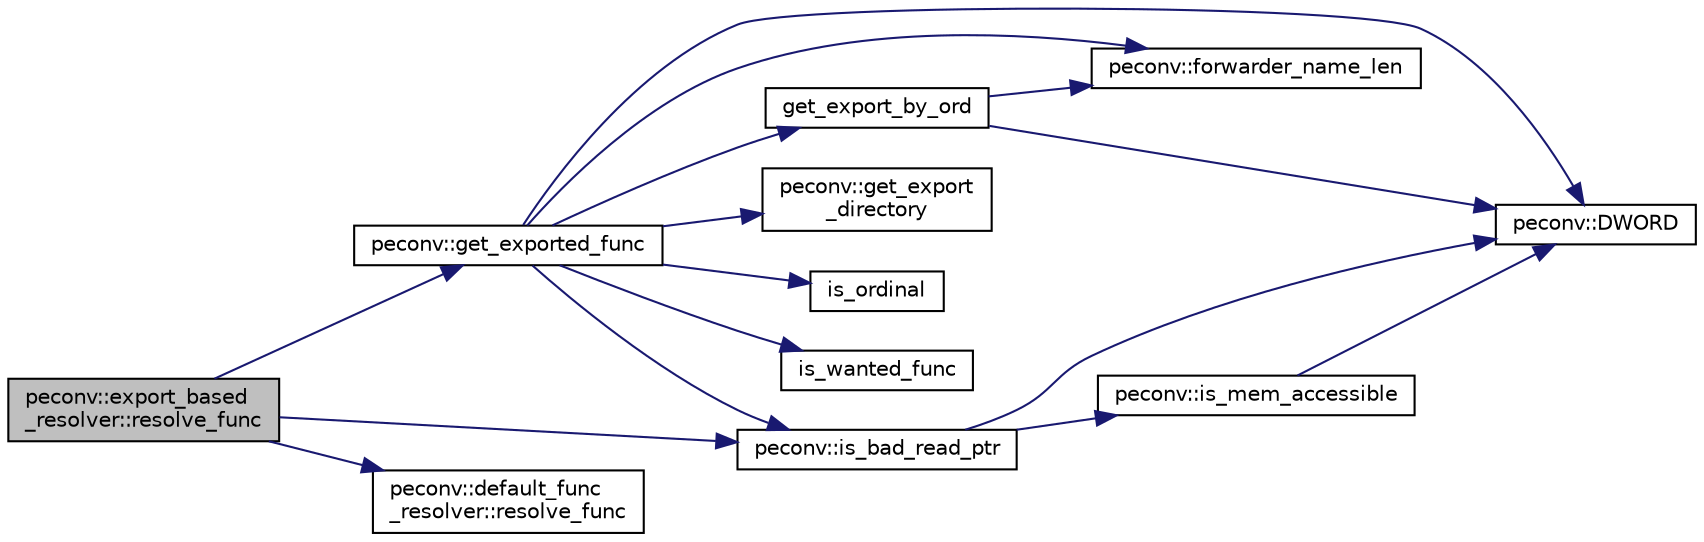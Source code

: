 digraph "peconv::export_based_resolver::resolve_func"
{
 // LATEX_PDF_SIZE
  edge [fontname="Helvetica",fontsize="10",labelfontname="Helvetica",labelfontsize="10"];
  node [fontname="Helvetica",fontsize="10",shape=record];
  rankdir="LR";
  Node1 [label="peconv::export_based\l_resolver::resolve_func",height=0.2,width=0.4,color="black", fillcolor="grey75", style="filled", fontcolor="black",tooltip=" "];
  Node1 -> Node2 [color="midnightblue",fontsize="10",style="solid",fontname="Helvetica"];
  Node2 [label="peconv::get_exported_func",height=0.2,width=0.4,color="black", fillcolor="white", style="filled",URL="$namespacepeconv.html#a81fd743876afa97b45eb997d814bad11",tooltip=" "];
  Node2 -> Node3 [color="midnightblue",fontsize="10",style="solid",fontname="Helvetica"];
  Node3 [label="peconv::DWORD",height=0.2,width=0.4,color="black", fillcolor="white", style="filled",URL="$namespacepeconv.html#abff674ea8e527f49f9741ff81596a15d",tooltip=" "];
  Node2 -> Node4 [color="midnightblue",fontsize="10",style="solid",fontname="Helvetica"];
  Node4 [label="peconv::forwarder_name_len",height=0.2,width=0.4,color="black", fillcolor="white", style="filled",URL="$namespacepeconv.html#a3b533a103defe4c62fdd1aabae46070c",tooltip=" "];
  Node2 -> Node5 [color="midnightblue",fontsize="10",style="solid",fontname="Helvetica"];
  Node5 [label="get_export_by_ord",height=0.2,width=0.4,color="black", fillcolor="white", style="filled",URL="$exports__lookup_8cpp.html#a7e5285ac601b348d1c928a37ef0a154b",tooltip=" "];
  Node5 -> Node3 [color="midnightblue",fontsize="10",style="solid",fontname="Helvetica"];
  Node5 -> Node4 [color="midnightblue",fontsize="10",style="solid",fontname="Helvetica"];
  Node2 -> Node6 [color="midnightblue",fontsize="10",style="solid",fontname="Helvetica"];
  Node6 [label="peconv::get_export\l_directory",height=0.2,width=0.4,color="black", fillcolor="white", style="filled",URL="$namespacepeconv.html#ade9f80c0751d090dd6212d1f74241bf0",tooltip=" "];
  Node2 -> Node7 [color="midnightblue",fontsize="10",style="solid",fontname="Helvetica"];
  Node7 [label="peconv::is_bad_read_ptr",height=0.2,width=0.4,color="black", fillcolor="white", style="filled",URL="$namespacepeconv.html#aad22870e562a1bf1a8972c0f1ba88056",tooltip=" "];
  Node7 -> Node3 [color="midnightblue",fontsize="10",style="solid",fontname="Helvetica"];
  Node7 -> Node8 [color="midnightblue",fontsize="10",style="solid",fontname="Helvetica"];
  Node8 [label="peconv::is_mem_accessible",height=0.2,width=0.4,color="black", fillcolor="white", style="filled",URL="$namespacepeconv.html#a1c5650dbaaff41bf24cb94bd2ed60dcb",tooltip=" "];
  Node8 -> Node3 [color="midnightblue",fontsize="10",style="solid",fontname="Helvetica"];
  Node2 -> Node9 [color="midnightblue",fontsize="10",style="solid",fontname="Helvetica"];
  Node9 [label="is_ordinal",height=0.2,width=0.4,color="black", fillcolor="white", style="filled",URL="$exports__lookup_8cpp.html#a82111c6ddd5ada9573e83780d12586f5",tooltip=" "];
  Node2 -> Node10 [color="midnightblue",fontsize="10",style="solid",fontname="Helvetica"];
  Node10 [label="is_wanted_func",height=0.2,width=0.4,color="black", fillcolor="white", style="filled",URL="$exports__lookup_8cpp.html#a65a5f4a1988104ac6de0e0b36c109a43",tooltip=" "];
  Node1 -> Node7 [color="midnightblue",fontsize="10",style="solid",fontname="Helvetica"];
  Node1 -> Node11 [color="midnightblue",fontsize="10",style="solid",fontname="Helvetica"];
  Node11 [label="peconv::default_func\l_resolver::resolve_func",height=0.2,width=0.4,color="black", fillcolor="white", style="filled",URL="$classpeconv_1_1default__func__resolver.html#a0c962c78cbbeb72018094ad6218979d7",tooltip=" "];
}
